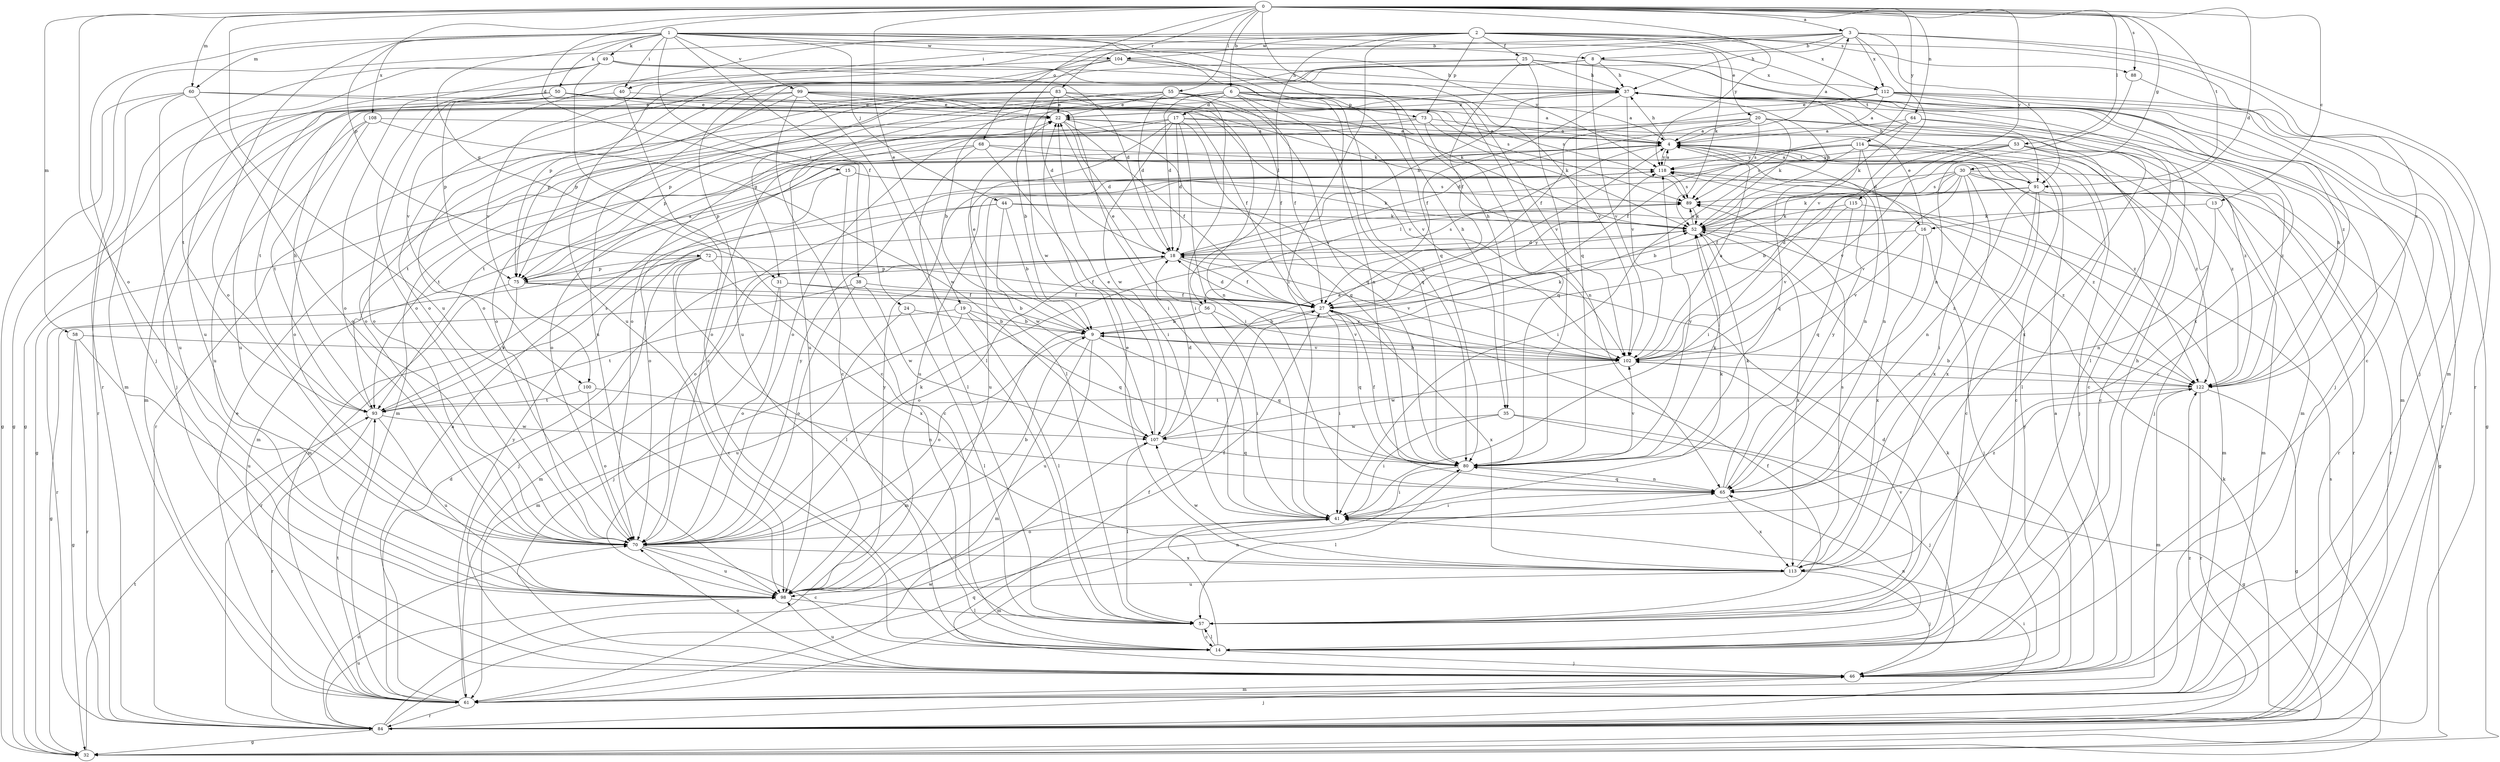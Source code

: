 strict digraph  {
0;
1;
2;
3;
4;
6;
8;
9;
13;
14;
15;
16;
17;
18;
19;
20;
22;
24;
25;
27;
30;
31;
32;
35;
37;
38;
40;
41;
44;
46;
49;
50;
52;
53;
55;
56;
57;
58;
60;
61;
64;
65;
68;
70;
72;
73;
75;
80;
83;
84;
88;
89;
91;
93;
98;
99;
100;
102;
104;
107;
108;
112;
113;
114;
115;
118;
122;
0 -> 3  [label=a];
0 -> 6  [label=b];
0 -> 13  [label=c];
0 -> 15  [label=d];
0 -> 16  [label=d];
0 -> 19  [label=e];
0 -> 30  [label=g];
0 -> 35  [label=h];
0 -> 53  [label=l];
0 -> 55  [label=l];
0 -> 58  [label=m];
0 -> 60  [label=m];
0 -> 64  [label=n];
0 -> 68  [label=o];
0 -> 70  [label=o];
0 -> 72  [label=p];
0 -> 83  [label=r];
0 -> 88  [label=s];
0 -> 91  [label=t];
0 -> 98  [label=u];
0 -> 114  [label=y];
0 -> 115  [label=y];
0 -> 118  [label=y];
1 -> 8  [label=b];
1 -> 24  [label=f];
1 -> 31  [label=g];
1 -> 35  [label=h];
1 -> 38  [label=i];
1 -> 40  [label=i];
1 -> 44  [label=j];
1 -> 46  [label=j];
1 -> 49  [label=k];
1 -> 50  [label=k];
1 -> 52  [label=k];
1 -> 60  [label=m];
1 -> 70  [label=o];
1 -> 80  [label=q];
1 -> 99  [label=v];
1 -> 104  [label=w];
1 -> 108  [label=x];
1 -> 118  [label=y];
2 -> 20  [label=e];
2 -> 25  [label=f];
2 -> 40  [label=i];
2 -> 41  [label=i];
2 -> 56  [label=l];
2 -> 73  [label=p];
2 -> 84  [label=r];
2 -> 88  [label=s];
2 -> 91  [label=t];
2 -> 100  [label=v];
2 -> 104  [label=w];
2 -> 112  [label=x];
2 -> 122  [label=z];
3 -> 8  [label=b];
3 -> 37  [label=h];
3 -> 61  [label=m];
3 -> 80  [label=q];
3 -> 84  [label=r];
3 -> 91  [label=t];
3 -> 98  [label=u];
3 -> 100  [label=v];
3 -> 102  [label=v];
3 -> 112  [label=x];
4 -> 3  [label=a];
4 -> 14  [label=c];
4 -> 16  [label=d];
4 -> 37  [label=h];
4 -> 56  [label=l];
4 -> 65  [label=n];
4 -> 91  [label=t];
4 -> 93  [label=t];
4 -> 118  [label=y];
6 -> 4  [label=a];
6 -> 9  [label=b];
6 -> 17  [label=d];
6 -> 18  [label=d];
6 -> 27  [label=f];
6 -> 31  [label=g];
6 -> 65  [label=n];
6 -> 70  [label=o];
6 -> 73  [label=p];
6 -> 80  [label=q];
6 -> 98  [label=u];
6 -> 102  [label=v];
8 -> 37  [label=h];
8 -> 70  [label=o];
8 -> 75  [label=p];
8 -> 98  [label=u];
8 -> 102  [label=v];
8 -> 112  [label=x];
8 -> 113  [label=x];
9 -> 22  [label=e];
9 -> 52  [label=k];
9 -> 61  [label=m];
9 -> 70  [label=o];
9 -> 80  [label=q];
9 -> 98  [label=u];
9 -> 102  [label=v];
13 -> 52  [label=k];
13 -> 61  [label=m];
13 -> 65  [label=n];
14 -> 41  [label=i];
14 -> 46  [label=j];
14 -> 57  [label=l];
14 -> 65  [label=n];
15 -> 14  [label=c];
15 -> 52  [label=k];
15 -> 61  [label=m];
15 -> 70  [label=o];
15 -> 89  [label=s];
16 -> 18  [label=d];
16 -> 22  [label=e];
16 -> 46  [label=j];
16 -> 102  [label=v];
16 -> 113  [label=x];
17 -> 4  [label=a];
17 -> 18  [label=d];
17 -> 41  [label=i];
17 -> 57  [label=l];
17 -> 75  [label=p];
17 -> 80  [label=q];
17 -> 93  [label=t];
17 -> 107  [label=w];
17 -> 122  [label=z];
18 -> 27  [label=f];
18 -> 37  [label=h];
18 -> 61  [label=m];
18 -> 70  [label=o];
18 -> 75  [label=p];
18 -> 89  [label=s];
18 -> 102  [label=v];
19 -> 9  [label=b];
19 -> 57  [label=l];
19 -> 61  [label=m];
19 -> 80  [label=q];
19 -> 93  [label=t];
20 -> 4  [label=a];
20 -> 14  [label=c];
20 -> 18  [label=d];
20 -> 52  [label=k];
20 -> 61  [label=m];
20 -> 70  [label=o];
20 -> 89  [label=s];
20 -> 93  [label=t];
22 -> 4  [label=a];
22 -> 18  [label=d];
22 -> 27  [label=f];
22 -> 84  [label=r];
22 -> 102  [label=v];
24 -> 9  [label=b];
24 -> 57  [label=l];
24 -> 98  [label=u];
25 -> 14  [label=c];
25 -> 27  [label=f];
25 -> 37  [label=h];
25 -> 70  [label=o];
25 -> 80  [label=q];
25 -> 98  [label=u];
25 -> 122  [label=z];
27 -> 9  [label=b];
27 -> 18  [label=d];
27 -> 41  [label=i];
27 -> 80  [label=q];
27 -> 113  [label=x];
27 -> 118  [label=y];
30 -> 9  [label=b];
30 -> 27  [label=f];
30 -> 32  [label=g];
30 -> 41  [label=i];
30 -> 84  [label=r];
30 -> 89  [label=s];
30 -> 98  [label=u];
30 -> 102  [label=v];
30 -> 113  [label=x];
30 -> 122  [label=z];
31 -> 9  [label=b];
31 -> 27  [label=f];
31 -> 46  [label=j];
31 -> 70  [label=o];
32 -> 89  [label=s];
32 -> 93  [label=t];
35 -> 32  [label=g];
35 -> 41  [label=i];
35 -> 46  [label=j];
35 -> 107  [label=w];
37 -> 22  [label=e];
37 -> 27  [label=f];
37 -> 46  [label=j];
37 -> 57  [label=l];
37 -> 70  [label=o];
37 -> 102  [label=v];
37 -> 113  [label=x];
38 -> 27  [label=f];
38 -> 32  [label=g];
38 -> 70  [label=o];
38 -> 107  [label=w];
40 -> 14  [label=c];
40 -> 22  [label=e];
40 -> 98  [label=u];
41 -> 52  [label=k];
41 -> 61  [label=m];
41 -> 70  [label=o];
41 -> 122  [label=z];
44 -> 9  [label=b];
44 -> 52  [label=k];
44 -> 61  [label=m];
44 -> 70  [label=o];
44 -> 107  [label=w];
44 -> 122  [label=z];
46 -> 4  [label=a];
46 -> 27  [label=f];
46 -> 52  [label=k];
46 -> 61  [label=m];
46 -> 70  [label=o];
46 -> 98  [label=u];
46 -> 118  [label=y];
49 -> 14  [label=c];
49 -> 18  [label=d];
49 -> 37  [label=h];
49 -> 61  [label=m];
49 -> 70  [label=o];
49 -> 80  [label=q];
49 -> 93  [label=t];
50 -> 22  [label=e];
50 -> 27  [label=f];
50 -> 32  [label=g];
50 -> 70  [label=o];
50 -> 75  [label=p];
50 -> 89  [label=s];
52 -> 18  [label=d];
52 -> 37  [label=h];
52 -> 89  [label=s];
52 -> 113  [label=x];
52 -> 122  [label=z];
53 -> 14  [label=c];
53 -> 41  [label=i];
53 -> 46  [label=j];
53 -> 98  [label=u];
53 -> 102  [label=v];
53 -> 118  [label=y];
53 -> 122  [label=z];
55 -> 4  [label=a];
55 -> 9  [label=b];
55 -> 18  [label=d];
55 -> 22  [label=e];
55 -> 41  [label=i];
55 -> 46  [label=j];
55 -> 75  [label=p];
55 -> 80  [label=q];
55 -> 89  [label=s];
56 -> 9  [label=b];
56 -> 22  [label=e];
56 -> 41  [label=i];
56 -> 61  [label=m];
56 -> 102  [label=v];
57 -> 14  [label=c];
57 -> 18  [label=d];
57 -> 27  [label=f];
57 -> 37  [label=h];
57 -> 102  [label=v];
58 -> 32  [label=g];
58 -> 84  [label=r];
58 -> 98  [label=u];
58 -> 102  [label=v];
60 -> 22  [label=e];
60 -> 32  [label=g];
60 -> 52  [label=k];
60 -> 70  [label=o];
60 -> 84  [label=r];
60 -> 98  [label=u];
61 -> 4  [label=a];
61 -> 18  [label=d];
61 -> 22  [label=e];
61 -> 84  [label=r];
61 -> 93  [label=t];
61 -> 118  [label=y];
64 -> 4  [label=a];
64 -> 27  [label=f];
64 -> 52  [label=k];
64 -> 84  [label=r];
64 -> 122  [label=z];
65 -> 41  [label=i];
65 -> 52  [label=k];
65 -> 80  [label=q];
65 -> 113  [label=x];
65 -> 118  [label=y];
68 -> 32  [label=g];
68 -> 41  [label=i];
68 -> 57  [label=l];
68 -> 70  [label=o];
68 -> 118  [label=y];
68 -> 122  [label=z];
70 -> 9  [label=b];
70 -> 14  [label=c];
70 -> 52  [label=k];
70 -> 98  [label=u];
70 -> 113  [label=x];
70 -> 118  [label=y];
72 -> 14  [label=c];
72 -> 27  [label=f];
72 -> 46  [label=j];
72 -> 57  [label=l];
72 -> 75  [label=p];
72 -> 84  [label=r];
72 -> 113  [label=x];
73 -> 4  [label=a];
73 -> 52  [label=k];
73 -> 61  [label=m];
73 -> 70  [label=o];
73 -> 80  [label=q];
75 -> 4  [label=a];
75 -> 27  [label=f];
75 -> 84  [label=r];
75 -> 93  [label=t];
75 -> 102  [label=v];
80 -> 27  [label=f];
80 -> 41  [label=i];
80 -> 52  [label=k];
80 -> 57  [label=l];
80 -> 65  [label=n];
80 -> 102  [label=v];
80 -> 118  [label=y];
83 -> 18  [label=d];
83 -> 22  [label=e];
83 -> 27  [label=f];
83 -> 61  [label=m];
83 -> 65  [label=n];
83 -> 70  [label=o];
83 -> 75  [label=p];
83 -> 102  [label=v];
84 -> 32  [label=g];
84 -> 41  [label=i];
84 -> 46  [label=j];
84 -> 52  [label=k];
84 -> 70  [label=o];
84 -> 80  [label=q];
84 -> 98  [label=u];
84 -> 107  [label=w];
84 -> 122  [label=z];
88 -> 46  [label=j];
88 -> 65  [label=n];
89 -> 52  [label=k];
91 -> 4  [label=a];
91 -> 9  [label=b];
91 -> 14  [label=c];
91 -> 37  [label=h];
91 -> 52  [label=k];
91 -> 65  [label=n];
91 -> 84  [label=r];
91 -> 113  [label=x];
93 -> 37  [label=h];
93 -> 84  [label=r];
93 -> 89  [label=s];
93 -> 98  [label=u];
93 -> 107  [label=w];
98 -> 27  [label=f];
98 -> 57  [label=l];
98 -> 65  [label=n];
98 -> 118  [label=y];
99 -> 14  [label=c];
99 -> 22  [label=e];
99 -> 32  [label=g];
99 -> 41  [label=i];
99 -> 52  [label=k];
99 -> 57  [label=l];
99 -> 75  [label=p];
99 -> 93  [label=t];
99 -> 102  [label=v];
100 -> 65  [label=n];
100 -> 70  [label=o];
100 -> 93  [label=t];
102 -> 4  [label=a];
102 -> 9  [label=b];
102 -> 107  [label=w];
102 -> 122  [label=z];
104 -> 37  [label=h];
104 -> 65  [label=n];
104 -> 70  [label=o];
104 -> 98  [label=u];
104 -> 102  [label=v];
104 -> 107  [label=w];
107 -> 4  [label=a];
107 -> 18  [label=d];
107 -> 22  [label=e];
107 -> 57  [label=l];
107 -> 80  [label=q];
108 -> 4  [label=a];
108 -> 70  [label=o];
108 -> 93  [label=t];
108 -> 98  [label=u];
108 -> 107  [label=w];
112 -> 4  [label=a];
112 -> 14  [label=c];
112 -> 22  [label=e];
112 -> 27  [label=f];
112 -> 32  [label=g];
112 -> 61  [label=m];
112 -> 84  [label=r];
113 -> 22  [label=e];
113 -> 46  [label=j];
113 -> 89  [label=s];
113 -> 98  [label=u];
113 -> 107  [label=w];
114 -> 41  [label=i];
114 -> 46  [label=j];
114 -> 57  [label=l];
114 -> 65  [label=n];
114 -> 75  [label=p];
114 -> 80  [label=q];
114 -> 89  [label=s];
114 -> 118  [label=y];
114 -> 122  [label=z];
115 -> 52  [label=k];
115 -> 61  [label=m];
115 -> 80  [label=q];
115 -> 102  [label=v];
118 -> 4  [label=a];
118 -> 84  [label=r];
118 -> 89  [label=s];
122 -> 9  [label=b];
122 -> 32  [label=g];
122 -> 37  [label=h];
122 -> 61  [label=m];
122 -> 84  [label=r];
122 -> 93  [label=t];
}
